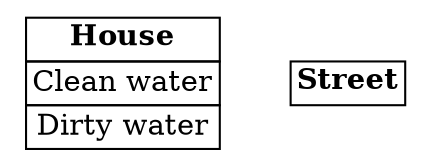 
digraph structs {
    node [shape=plaintext]
    house [label=<
<table border="0" cellborder="1" cellspacing="0">
  <th><td><b>House</b></td></th>
  <tr><td port="cw">Clean water</td></tr>
  <tr><td port="dw">Dirty water</td></tr>
</table>>];
    street [label=<
<table border="0" cellborder="1" cellspacing="0">
  <th><td><b>Street</b></td></th>
</table>>];
}
